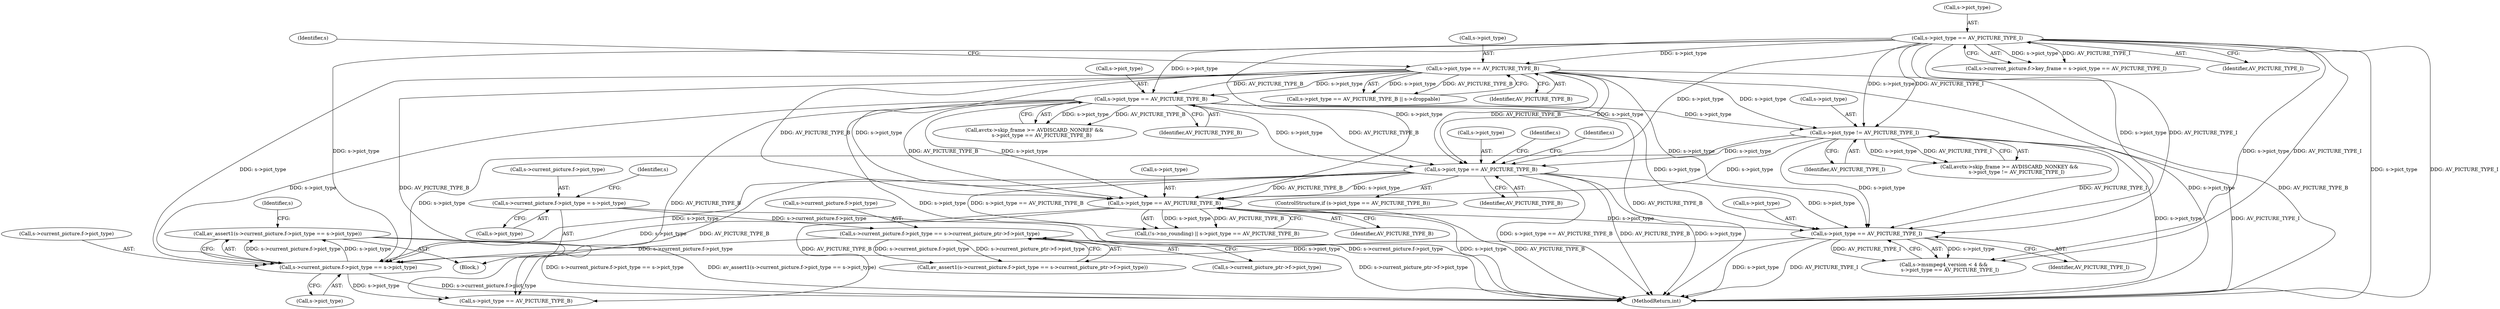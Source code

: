 digraph "0_FFmpeg_bd27a9364ca274ca97f1df6d984e88a0700fb235_0@API" {
"1001249" [label="(Call,av_assert1(s->current_picture.f->pict_type == s->pict_type))"];
"1001250" [label="(Call,s->current_picture.f->pict_type == s->pict_type)"];
"1001234" [label="(Call,s->current_picture.f->pict_type == s->current_picture_ptr->f->pict_type)"];
"1000778" [label="(Call,s->current_picture.f->pict_type = s->pict_type)"];
"1000809" [label="(Call,s->pict_type == AV_PICTURE_TYPE_B)"];
"1000797" [label="(Call,s->pict_type == AV_PICTURE_TYPE_I)"];
"1000882" [label="(Call,s->pict_type == AV_PICTURE_TYPE_B)"];
"1000829" [label="(Call,s->pict_type == AV_PICTURE_TYPE_B)"];
"1000841" [label="(Call,s->pict_type != AV_PICTURE_TYPE_I)"];
"1000861" [label="(Call,s->pict_type == AV_PICTURE_TYPE_B)"];
"1001149" [label="(Call,s->pict_type == AV_PICTURE_TYPE_I)"];
"1001235" [label="(Call,s->current_picture.f->pict_type)"];
"1001150" [label="(Call,s->pict_type)"];
"1001233" [label="(Call,av_assert1(s->current_picture.f->pict_type == s->current_picture_ptr->f->pict_type))"];
"1000808" [label="(Call,s->pict_type == AV_PICTURE_TYPE_B || s->droppable)"];
"1000841" [label="(Call,s->pict_type != AV_PICTURE_TYPE_I)"];
"1000793" [label="(Identifier,s)"];
"1001149" [label="(Call,s->pict_type == AV_PICTURE_TYPE_I)"];
"1000789" [label="(Call,s->current_picture.f->key_frame = s->pict_type == AV_PICTURE_TYPE_I)"];
"1000809" [label="(Call,s->pict_type == AV_PICTURE_TYPE_B)"];
"1000833" [label="(Identifier,AV_PICTURE_TYPE_B)"];
"1001265" [label="(Identifier,s)"];
"1000877" [label="(Call,(!s->no_rounding) || s->pict_type == AV_PICTURE_TYPE_B)"];
"1000862" [label="(Call,s->pict_type)"];
"1000815" [label="(Identifier,s)"];
"1001249" [label="(Call,av_assert1(s->current_picture.f->pict_type == s->pict_type))"];
"1001258" [label="(Call,s->pict_type)"];
"1000861" [label="(Call,s->pict_type == AV_PICTURE_TYPE_B)"];
"1000778" [label="(Call,s->current_picture.f->pict_type = s->pict_type)"];
"1000798" [label="(Call,s->pict_type)"];
"1000868" [label="(Identifier,s)"];
"1001250" [label="(Call,s->current_picture.f->pict_type == s->pict_type)"];
"1000801" [label="(Identifier,AV_PICTURE_TYPE_I)"];
"1000883" [label="(Call,s->pict_type)"];
"1000813" [label="(Identifier,AV_PICTURE_TYPE_B)"];
"1000115" [label="(Block,)"];
"1001263" [label="(Call,s->pict_type == AV_PICTURE_TYPE_B)"];
"1001474" [label="(MethodReturn,int)"];
"1000779" [label="(Call,s->current_picture.f->pict_type)"];
"1000830" [label="(Call,s->pict_type)"];
"1000873" [label="(Identifier,s)"];
"1001143" [label="(Call,s->msmpeg4_version < 4 &&\n        s->pict_type == AV_PICTURE_TYPE_I)"];
"1001242" [label="(Call,s->current_picture_ptr->f->pict_type)"];
"1001251" [label="(Call,s->current_picture.f->pict_type)"];
"1001234" [label="(Call,s->current_picture.f->pict_type == s->current_picture_ptr->f->pict_type)"];
"1001153" [label="(Identifier,AV_PICTURE_TYPE_I)"];
"1000823" [label="(Call,avctx->skip_frame >= AVDISCARD_NONREF &&\n         s->pict_type == AV_PICTURE_TYPE_B)"];
"1000835" [label="(Call,avctx->skip_frame >= AVDISCARD_NONKEY &&\n         s->pict_type != AV_PICTURE_TYPE_I)"];
"1000860" [label="(ControlStructure,if (s->pict_type == AV_PICTURE_TYPE_B))"];
"1000882" [label="(Call,s->pict_type == AV_PICTURE_TYPE_B)"];
"1000886" [label="(Identifier,AV_PICTURE_TYPE_B)"];
"1000842" [label="(Call,s->pict_type)"];
"1000845" [label="(Identifier,AV_PICTURE_TYPE_I)"];
"1000865" [label="(Identifier,AV_PICTURE_TYPE_B)"];
"1000797" [label="(Call,s->pict_type == AV_PICTURE_TYPE_I)"];
"1000810" [label="(Call,s->pict_type)"];
"1000786" [label="(Call,s->pict_type)"];
"1000829" [label="(Call,s->pict_type == AV_PICTURE_TYPE_B)"];
"1001249" -> "1000115"  [label="AST: "];
"1001249" -> "1001250"  [label="CFG: "];
"1001250" -> "1001249"  [label="AST: "];
"1001265" -> "1001249"  [label="CFG: "];
"1001249" -> "1001474"  [label="DDG: s->current_picture.f->pict_type == s->pict_type"];
"1001249" -> "1001474"  [label="DDG: av_assert1(s->current_picture.f->pict_type == s->pict_type)"];
"1001250" -> "1001249"  [label="DDG: s->current_picture.f->pict_type"];
"1001250" -> "1001249"  [label="DDG: s->pict_type"];
"1001250" -> "1001258"  [label="CFG: "];
"1001251" -> "1001250"  [label="AST: "];
"1001258" -> "1001250"  [label="AST: "];
"1001250" -> "1001474"  [label="DDG: s->current_picture.f->pict_type"];
"1001234" -> "1001250"  [label="DDG: s->current_picture.f->pict_type"];
"1000809" -> "1001250"  [label="DDG: s->pict_type"];
"1000882" -> "1001250"  [label="DDG: s->pict_type"];
"1000829" -> "1001250"  [label="DDG: s->pict_type"];
"1001149" -> "1001250"  [label="DDG: s->pict_type"];
"1000841" -> "1001250"  [label="DDG: s->pict_type"];
"1000797" -> "1001250"  [label="DDG: s->pict_type"];
"1000861" -> "1001250"  [label="DDG: s->pict_type"];
"1001250" -> "1001263"  [label="DDG: s->pict_type"];
"1001234" -> "1001233"  [label="AST: "];
"1001234" -> "1001242"  [label="CFG: "];
"1001235" -> "1001234"  [label="AST: "];
"1001242" -> "1001234"  [label="AST: "];
"1001233" -> "1001234"  [label="CFG: "];
"1001234" -> "1001474"  [label="DDG: s->current_picture_ptr->f->pict_type"];
"1001234" -> "1001233"  [label="DDG: s->current_picture.f->pict_type"];
"1001234" -> "1001233"  [label="DDG: s->current_picture_ptr->f->pict_type"];
"1000778" -> "1001234"  [label="DDG: s->current_picture.f->pict_type"];
"1000778" -> "1000115"  [label="AST: "];
"1000778" -> "1000786"  [label="CFG: "];
"1000779" -> "1000778"  [label="AST: "];
"1000786" -> "1000778"  [label="AST: "];
"1000793" -> "1000778"  [label="CFG: "];
"1000778" -> "1001474"  [label="DDG: s->current_picture.f->pict_type"];
"1000809" -> "1000808"  [label="AST: "];
"1000809" -> "1000813"  [label="CFG: "];
"1000810" -> "1000809"  [label="AST: "];
"1000813" -> "1000809"  [label="AST: "];
"1000815" -> "1000809"  [label="CFG: "];
"1000808" -> "1000809"  [label="CFG: "];
"1000809" -> "1001474"  [label="DDG: s->pict_type"];
"1000809" -> "1001474"  [label="DDG: AV_PICTURE_TYPE_B"];
"1000809" -> "1000808"  [label="DDG: s->pict_type"];
"1000809" -> "1000808"  [label="DDG: AV_PICTURE_TYPE_B"];
"1000797" -> "1000809"  [label="DDG: s->pict_type"];
"1000809" -> "1000829"  [label="DDG: s->pict_type"];
"1000809" -> "1000829"  [label="DDG: AV_PICTURE_TYPE_B"];
"1000809" -> "1000841"  [label="DDG: s->pict_type"];
"1000809" -> "1000861"  [label="DDG: s->pict_type"];
"1000809" -> "1000861"  [label="DDG: AV_PICTURE_TYPE_B"];
"1000809" -> "1000882"  [label="DDG: s->pict_type"];
"1000809" -> "1000882"  [label="DDG: AV_PICTURE_TYPE_B"];
"1000809" -> "1001149"  [label="DDG: s->pict_type"];
"1000809" -> "1001263"  [label="DDG: AV_PICTURE_TYPE_B"];
"1000797" -> "1000789"  [label="AST: "];
"1000797" -> "1000801"  [label="CFG: "];
"1000798" -> "1000797"  [label="AST: "];
"1000801" -> "1000797"  [label="AST: "];
"1000789" -> "1000797"  [label="CFG: "];
"1000797" -> "1001474"  [label="DDG: s->pict_type"];
"1000797" -> "1001474"  [label="DDG: AV_PICTURE_TYPE_I"];
"1000797" -> "1000789"  [label="DDG: s->pict_type"];
"1000797" -> "1000789"  [label="DDG: AV_PICTURE_TYPE_I"];
"1000797" -> "1000829"  [label="DDG: s->pict_type"];
"1000797" -> "1000841"  [label="DDG: s->pict_type"];
"1000797" -> "1000841"  [label="DDG: AV_PICTURE_TYPE_I"];
"1000797" -> "1000861"  [label="DDG: s->pict_type"];
"1000797" -> "1000882"  [label="DDG: s->pict_type"];
"1000797" -> "1001143"  [label="DDG: s->pict_type"];
"1000797" -> "1001143"  [label="DDG: AV_PICTURE_TYPE_I"];
"1000797" -> "1001149"  [label="DDG: s->pict_type"];
"1000797" -> "1001149"  [label="DDG: AV_PICTURE_TYPE_I"];
"1000882" -> "1000877"  [label="AST: "];
"1000882" -> "1000886"  [label="CFG: "];
"1000883" -> "1000882"  [label="AST: "];
"1000886" -> "1000882"  [label="AST: "];
"1000877" -> "1000882"  [label="CFG: "];
"1000882" -> "1001474"  [label="DDG: s->pict_type"];
"1000882" -> "1001474"  [label="DDG: AV_PICTURE_TYPE_B"];
"1000882" -> "1000877"  [label="DDG: s->pict_type"];
"1000882" -> "1000877"  [label="DDG: AV_PICTURE_TYPE_B"];
"1000829" -> "1000882"  [label="DDG: s->pict_type"];
"1000829" -> "1000882"  [label="DDG: AV_PICTURE_TYPE_B"];
"1000841" -> "1000882"  [label="DDG: s->pict_type"];
"1000861" -> "1000882"  [label="DDG: s->pict_type"];
"1000861" -> "1000882"  [label="DDG: AV_PICTURE_TYPE_B"];
"1000882" -> "1001149"  [label="DDG: s->pict_type"];
"1000882" -> "1001263"  [label="DDG: AV_PICTURE_TYPE_B"];
"1000829" -> "1000823"  [label="AST: "];
"1000829" -> "1000833"  [label="CFG: "];
"1000830" -> "1000829"  [label="AST: "];
"1000833" -> "1000829"  [label="AST: "];
"1000823" -> "1000829"  [label="CFG: "];
"1000829" -> "1001474"  [label="DDG: s->pict_type"];
"1000829" -> "1001474"  [label="DDG: AV_PICTURE_TYPE_B"];
"1000829" -> "1000823"  [label="DDG: s->pict_type"];
"1000829" -> "1000823"  [label="DDG: AV_PICTURE_TYPE_B"];
"1000829" -> "1000841"  [label="DDG: s->pict_type"];
"1000829" -> "1000861"  [label="DDG: s->pict_type"];
"1000829" -> "1000861"  [label="DDG: AV_PICTURE_TYPE_B"];
"1000829" -> "1001149"  [label="DDG: s->pict_type"];
"1000829" -> "1001263"  [label="DDG: AV_PICTURE_TYPE_B"];
"1000841" -> "1000835"  [label="AST: "];
"1000841" -> "1000845"  [label="CFG: "];
"1000842" -> "1000841"  [label="AST: "];
"1000845" -> "1000841"  [label="AST: "];
"1000835" -> "1000841"  [label="CFG: "];
"1000841" -> "1001474"  [label="DDG: s->pict_type"];
"1000841" -> "1001474"  [label="DDG: AV_PICTURE_TYPE_I"];
"1000841" -> "1000835"  [label="DDG: s->pict_type"];
"1000841" -> "1000835"  [label="DDG: AV_PICTURE_TYPE_I"];
"1000841" -> "1000861"  [label="DDG: s->pict_type"];
"1000841" -> "1001149"  [label="DDG: s->pict_type"];
"1000841" -> "1001149"  [label="DDG: AV_PICTURE_TYPE_I"];
"1000861" -> "1000860"  [label="AST: "];
"1000861" -> "1000865"  [label="CFG: "];
"1000862" -> "1000861"  [label="AST: "];
"1000865" -> "1000861"  [label="AST: "];
"1000868" -> "1000861"  [label="CFG: "];
"1000873" -> "1000861"  [label="CFG: "];
"1000861" -> "1001474"  [label="DDG: AV_PICTURE_TYPE_B"];
"1000861" -> "1001474"  [label="DDG: s->pict_type"];
"1000861" -> "1001474"  [label="DDG: s->pict_type == AV_PICTURE_TYPE_B"];
"1000861" -> "1000877"  [label="DDG: s->pict_type == AV_PICTURE_TYPE_B"];
"1000861" -> "1001149"  [label="DDG: s->pict_type"];
"1000861" -> "1001263"  [label="DDG: AV_PICTURE_TYPE_B"];
"1001149" -> "1001143"  [label="AST: "];
"1001149" -> "1001153"  [label="CFG: "];
"1001150" -> "1001149"  [label="AST: "];
"1001153" -> "1001149"  [label="AST: "];
"1001143" -> "1001149"  [label="CFG: "];
"1001149" -> "1001474"  [label="DDG: s->pict_type"];
"1001149" -> "1001474"  [label="DDG: AV_PICTURE_TYPE_I"];
"1001149" -> "1001143"  [label="DDG: s->pict_type"];
"1001149" -> "1001143"  [label="DDG: AV_PICTURE_TYPE_I"];
}
